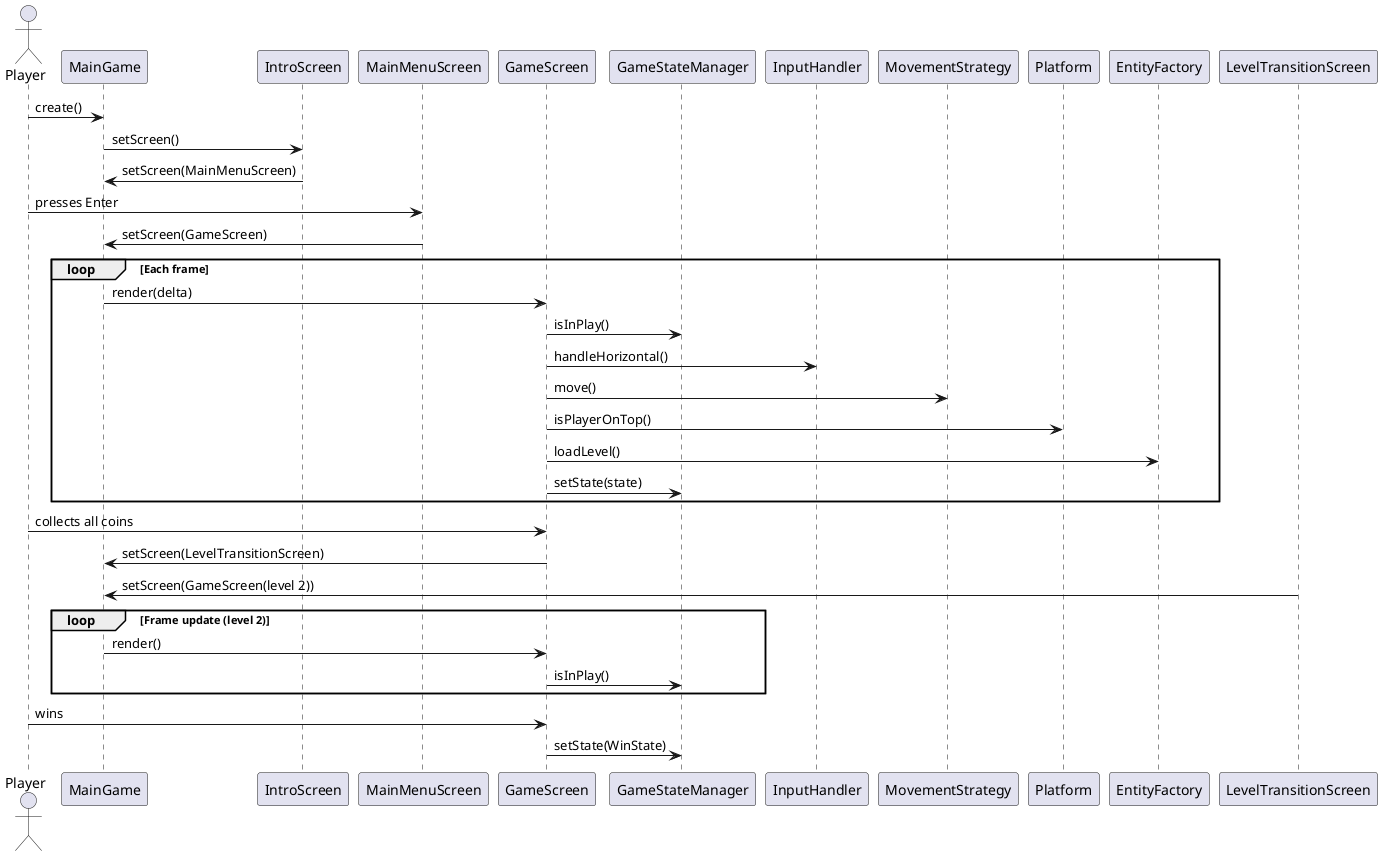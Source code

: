 @startuml
actor Player

Player -> MainGame : create()
MainGame -> IntroScreen : setScreen()

IntroScreen -> MainGame : setScreen(MainMenuScreen)

Player -> MainMenuScreen : presses Enter
MainMenuScreen -> MainGame : setScreen(GameScreen)

loop Each frame
    MainGame -> GameScreen : render(delta)
    GameScreen -> GameStateManager : isInPlay()
    GameScreen -> InputHandler : handleHorizontal()
    GameScreen -> MovementStrategy : move()
    GameScreen -> Platform : isPlayerOnTop()
    GameScreen -> EntityFactory : loadLevel()
    GameScreen -> GameStateManager : setState(state)
end

Player -> GameScreen : collects all coins
GameScreen -> MainGame : setScreen(LevelTransitionScreen)

LevelTransitionScreen -> MainGame : setScreen(GameScreen(level 2))

loop Frame update (level 2)
    MainGame -> GameScreen : render()
    GameScreen -> GameStateManager : isInPlay()
end

Player -> GameScreen : wins
GameScreen -> GameStateManager : setState(WinState)

@enduml
